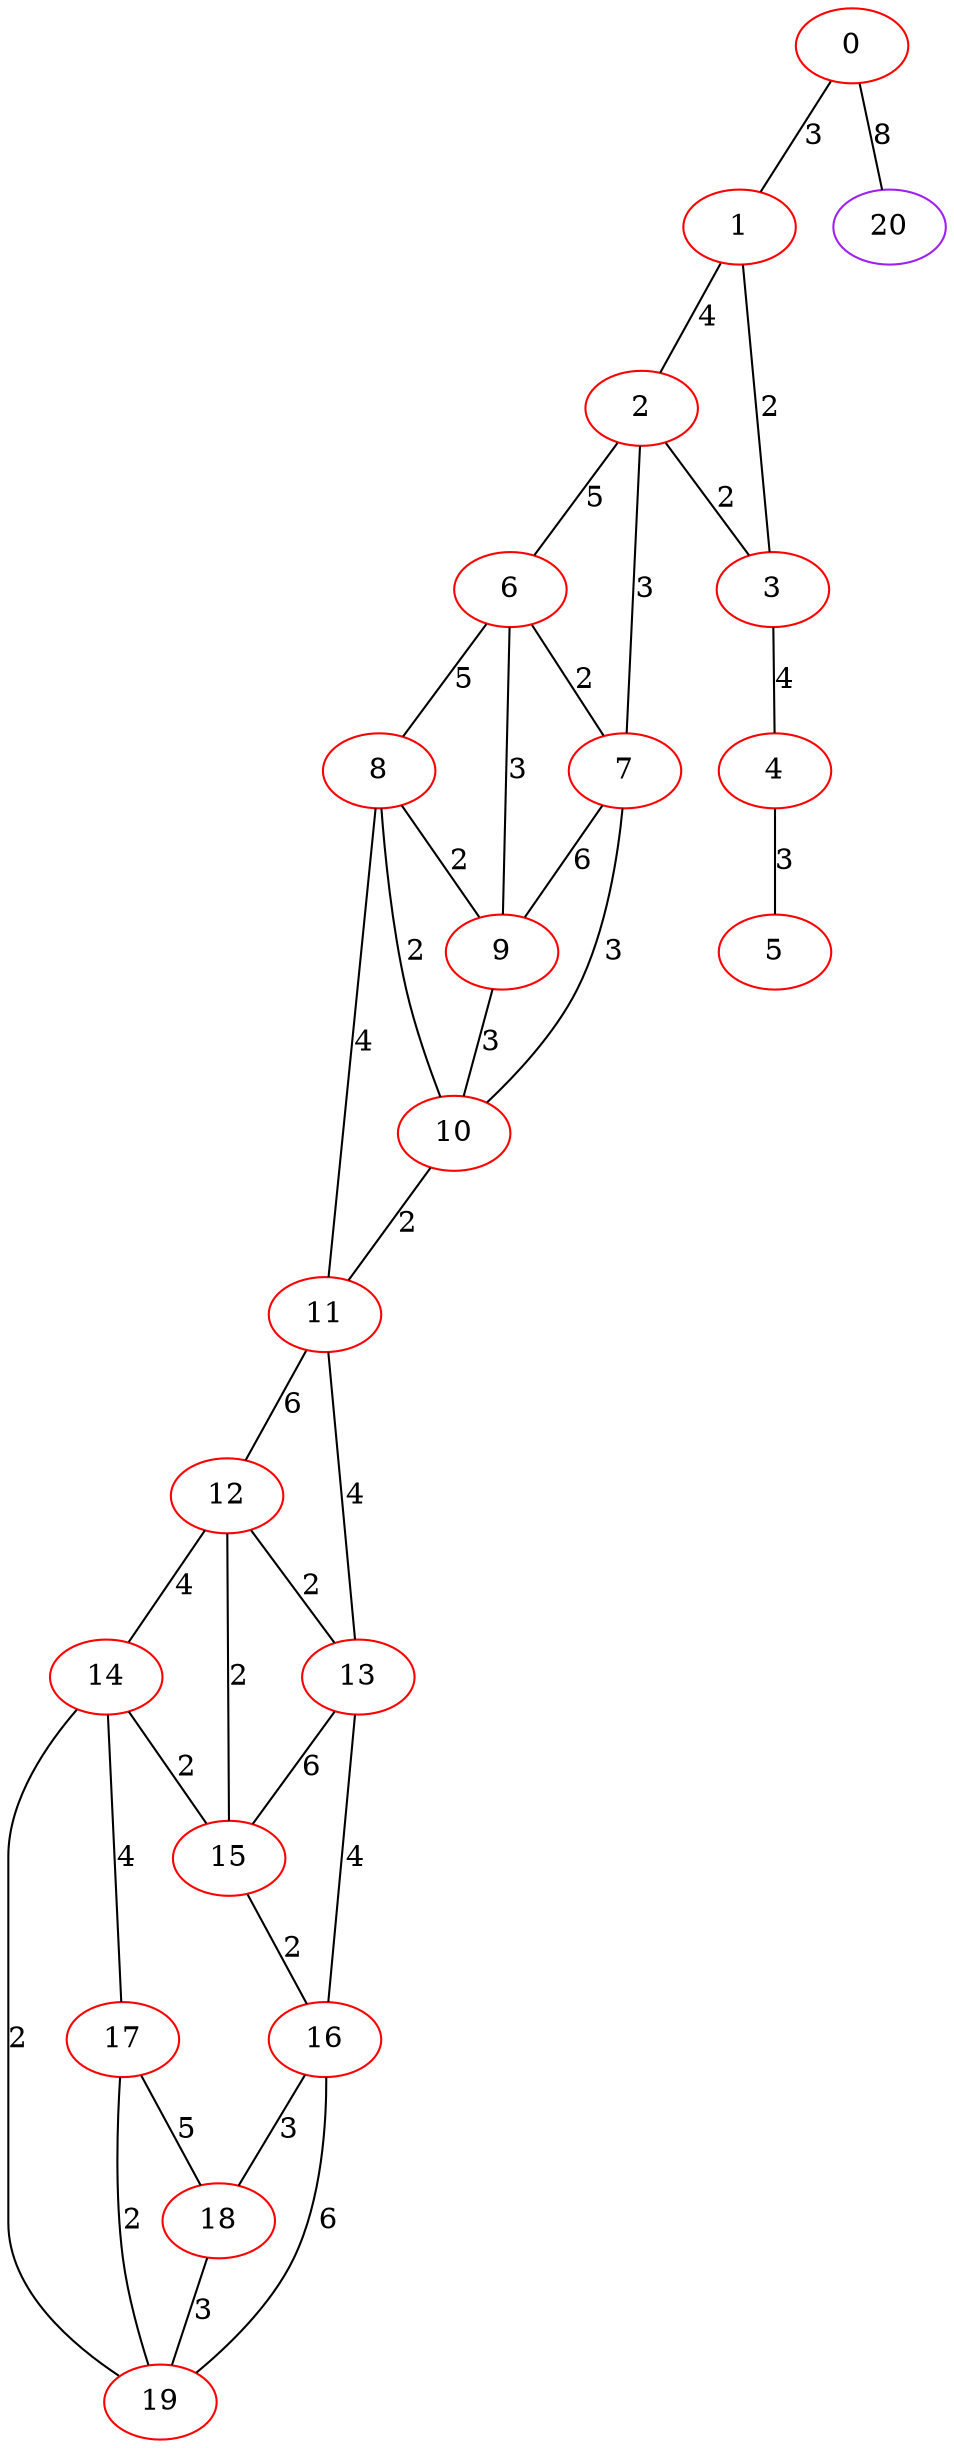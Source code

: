 graph "" {
0 [color=red, weight=1];
1 [color=red, weight=1];
2 [color=red, weight=1];
3 [color=red, weight=1];
4 [color=red, weight=1];
5 [color=red, weight=1];
6 [color=red, weight=1];
7 [color=red, weight=1];
8 [color=red, weight=1];
9 [color=red, weight=1];
10 [color=red, weight=1];
11 [color=red, weight=1];
12 [color=red, weight=1];
13 [color=red, weight=1];
14 [color=red, weight=1];
15 [color=red, weight=1];
16 [color=red, weight=1];
17 [color=red, weight=1];
18 [color=red, weight=1];
19 [color=red, weight=1];
20 [color=purple, weight=4];
0 -- 1  [key=0, label=3];
0 -- 20  [key=0, label=8];
1 -- 2  [key=0, label=4];
1 -- 3  [key=0, label=2];
2 -- 3  [key=0, label=2];
2 -- 6  [key=0, label=5];
2 -- 7  [key=0, label=3];
3 -- 4  [key=0, label=4];
4 -- 5  [key=0, label=3];
6 -- 8  [key=0, label=5];
6 -- 9  [key=0, label=3];
6 -- 7  [key=0, label=2];
7 -- 9  [key=0, label=6];
7 -- 10  [key=0, label=3];
8 -- 9  [key=0, label=2];
8 -- 10  [key=0, label=2];
8 -- 11  [key=0, label=4];
9 -- 10  [key=0, label=3];
10 -- 11  [key=0, label=2];
11 -- 12  [key=0, label=6];
11 -- 13  [key=0, label=4];
12 -- 13  [key=0, label=2];
12 -- 14  [key=0, label=4];
12 -- 15  [key=0, label=2];
13 -- 16  [key=0, label=4];
13 -- 15  [key=0, label=6];
14 -- 17  [key=0, label=4];
14 -- 19  [key=0, label=2];
14 -- 15  [key=0, label=2];
15 -- 16  [key=0, label=2];
16 -- 18  [key=0, label=3];
16 -- 19  [key=0, label=6];
17 -- 18  [key=0, label=5];
17 -- 19  [key=0, label=2];
18 -- 19  [key=0, label=3];
}
